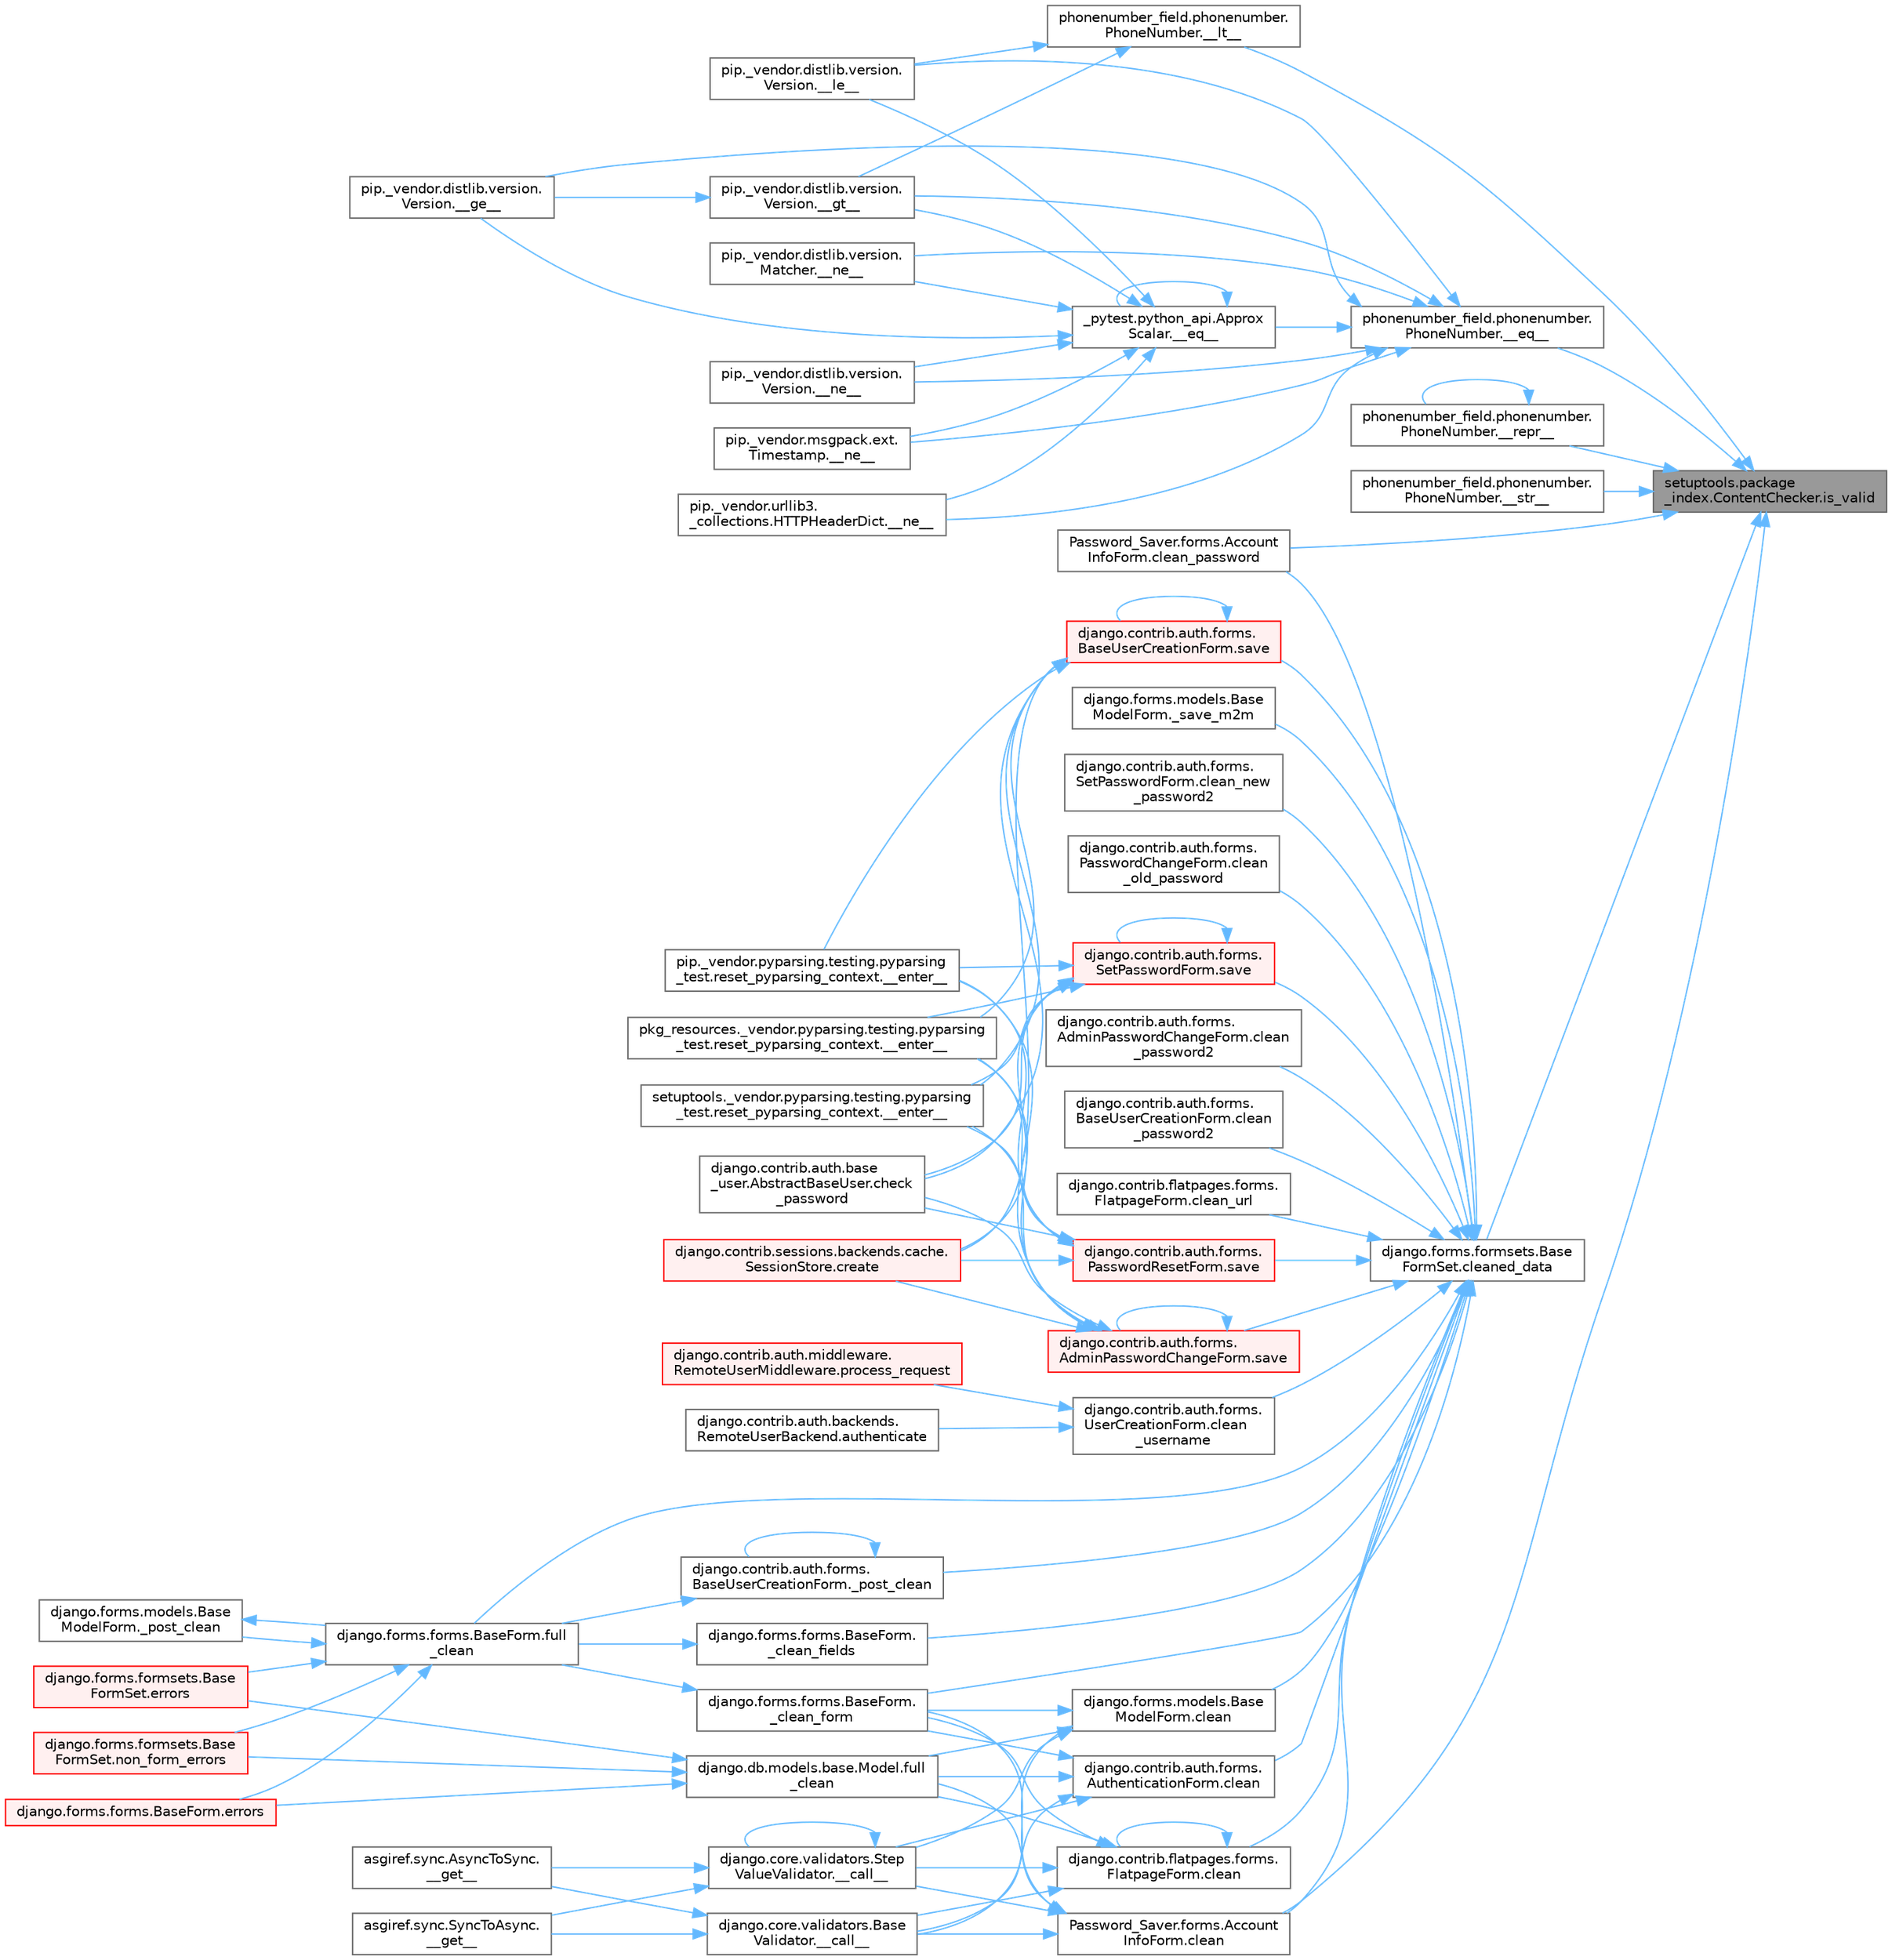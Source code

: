 digraph "setuptools.package_index.ContentChecker.is_valid"
{
 // LATEX_PDF_SIZE
  bgcolor="transparent";
  edge [fontname=Helvetica,fontsize=10,labelfontname=Helvetica,labelfontsize=10];
  node [fontname=Helvetica,fontsize=10,shape=box,height=0.2,width=0.4];
  rankdir="RL";
  Node1 [id="Node000001",label="setuptools.package\l_index.ContentChecker.is_valid",height=0.2,width=0.4,color="gray40", fillcolor="grey60", style="filled", fontcolor="black",tooltip=" "];
  Node1 -> Node2 [id="edge1_Node000001_Node000002",dir="back",color="steelblue1",style="solid",tooltip=" "];
  Node2 [id="Node000002",label="phonenumber_field.phonenumber.\lPhoneNumber.__eq__",height=0.2,width=0.4,color="grey40", fillcolor="white", style="filled",URL="$classphonenumber__field_1_1phonenumber_1_1_phone_number.html#a999c32cd1bfa2dd5c7df70781b09c68b",tooltip=" "];
  Node2 -> Node3 [id="edge2_Node000002_Node000003",dir="back",color="steelblue1",style="solid",tooltip=" "];
  Node3 [id="Node000003",label="_pytest.python_api.Approx\lScalar.__eq__",height=0.2,width=0.4,color="grey40", fillcolor="white", style="filled",URL="$class__pytest_1_1python__api_1_1_approx_scalar.html#af4601ee4ca7409927f88c83ebfc3d923",tooltip=" "];
  Node3 -> Node3 [id="edge3_Node000003_Node000003",dir="back",color="steelblue1",style="solid",tooltip=" "];
  Node3 -> Node4 [id="edge4_Node000003_Node000004",dir="back",color="steelblue1",style="solid",tooltip=" "];
  Node4 [id="Node000004",label="pip._vendor.distlib.version.\lVersion.__ge__",height=0.2,width=0.4,color="grey40", fillcolor="white", style="filled",URL="$classpip_1_1__vendor_1_1distlib_1_1version_1_1_version.html#aa6b7b889cebc687ddb5ed9040d01b1ec",tooltip=" "];
  Node3 -> Node5 [id="edge5_Node000003_Node000005",dir="back",color="steelblue1",style="solid",tooltip=" "];
  Node5 [id="Node000005",label="pip._vendor.distlib.version.\lVersion.__gt__",height=0.2,width=0.4,color="grey40", fillcolor="white", style="filled",URL="$classpip_1_1__vendor_1_1distlib_1_1version_1_1_version.html#a51cf0c8da1bb6829173ff6861b10cb5f",tooltip=" "];
  Node5 -> Node4 [id="edge6_Node000005_Node000004",dir="back",color="steelblue1",style="solid",tooltip=" "];
  Node3 -> Node6 [id="edge7_Node000003_Node000006",dir="back",color="steelblue1",style="solid",tooltip=" "];
  Node6 [id="Node000006",label="pip._vendor.distlib.version.\lVersion.__le__",height=0.2,width=0.4,color="grey40", fillcolor="white", style="filled",URL="$classpip_1_1__vendor_1_1distlib_1_1version_1_1_version.html#ae5e2c5d9b76377e286fcf92a382cbb8b",tooltip=" "];
  Node3 -> Node7 [id="edge8_Node000003_Node000007",dir="back",color="steelblue1",style="solid",tooltip=" "];
  Node7 [id="Node000007",label="pip._vendor.distlib.version.\lMatcher.__ne__",height=0.2,width=0.4,color="grey40", fillcolor="white", style="filled",URL="$classpip_1_1__vendor_1_1distlib_1_1version_1_1_matcher.html#a24f8f8a4686bff3018fee5d22f4e02f1",tooltip=" "];
  Node3 -> Node8 [id="edge9_Node000003_Node000008",dir="back",color="steelblue1",style="solid",tooltip=" "];
  Node8 [id="Node000008",label="pip._vendor.distlib.version.\lVersion.__ne__",height=0.2,width=0.4,color="grey40", fillcolor="white", style="filled",URL="$classpip_1_1__vendor_1_1distlib_1_1version_1_1_version.html#aea3cdf6db007318ab1a2e8d144e2a4a1",tooltip=" "];
  Node3 -> Node9 [id="edge10_Node000003_Node000009",dir="back",color="steelblue1",style="solid",tooltip=" "];
  Node9 [id="Node000009",label="pip._vendor.msgpack.ext.\lTimestamp.__ne__",height=0.2,width=0.4,color="grey40", fillcolor="white", style="filled",URL="$classpip_1_1__vendor_1_1msgpack_1_1ext_1_1_timestamp.html#ac38b8cada8075f7a1133b06bc99b2317",tooltip=" "];
  Node3 -> Node10 [id="edge11_Node000003_Node000010",dir="back",color="steelblue1",style="solid",tooltip=" "];
  Node10 [id="Node000010",label="pip._vendor.urllib3.\l_collections.HTTPHeaderDict.__ne__",height=0.2,width=0.4,color="grey40", fillcolor="white", style="filled",URL="$classpip_1_1__vendor_1_1urllib3_1_1__collections_1_1_h_t_t_p_header_dict.html#aa7766a9499d33160a1258e140e35a806",tooltip=" "];
  Node2 -> Node4 [id="edge12_Node000002_Node000004",dir="back",color="steelblue1",style="solid",tooltip=" "];
  Node2 -> Node5 [id="edge13_Node000002_Node000005",dir="back",color="steelblue1",style="solid",tooltip=" "];
  Node2 -> Node6 [id="edge14_Node000002_Node000006",dir="back",color="steelblue1",style="solid",tooltip=" "];
  Node2 -> Node7 [id="edge15_Node000002_Node000007",dir="back",color="steelblue1",style="solid",tooltip=" "];
  Node2 -> Node8 [id="edge16_Node000002_Node000008",dir="back",color="steelblue1",style="solid",tooltip=" "];
  Node2 -> Node9 [id="edge17_Node000002_Node000009",dir="back",color="steelblue1",style="solid",tooltip=" "];
  Node2 -> Node10 [id="edge18_Node000002_Node000010",dir="back",color="steelblue1",style="solid",tooltip=" "];
  Node1 -> Node11 [id="edge19_Node000001_Node000011",dir="back",color="steelblue1",style="solid",tooltip=" "];
  Node11 [id="Node000011",label="phonenumber_field.phonenumber.\lPhoneNumber.__lt__",height=0.2,width=0.4,color="grey40", fillcolor="white", style="filled",URL="$classphonenumber__field_1_1phonenumber_1_1_phone_number.html#ab94d02fbeda1355644c6c1b3d6f3d9ba",tooltip=" "];
  Node11 -> Node5 [id="edge20_Node000011_Node000005",dir="back",color="steelblue1",style="solid",tooltip=" "];
  Node11 -> Node6 [id="edge21_Node000011_Node000006",dir="back",color="steelblue1",style="solid",tooltip=" "];
  Node1 -> Node12 [id="edge22_Node000001_Node000012",dir="back",color="steelblue1",style="solid",tooltip=" "];
  Node12 [id="Node000012",label="phonenumber_field.phonenumber.\lPhoneNumber.__repr__",height=0.2,width=0.4,color="grey40", fillcolor="white", style="filled",URL="$classphonenumber__field_1_1phonenumber_1_1_phone_number.html#a5420c965a5ecfad87cb6bce245cd91a5",tooltip=" "];
  Node12 -> Node12 [id="edge23_Node000012_Node000012",dir="back",color="steelblue1",style="solid",tooltip=" "];
  Node1 -> Node13 [id="edge24_Node000001_Node000013",dir="back",color="steelblue1",style="solid",tooltip=" "];
  Node13 [id="Node000013",label="phonenumber_field.phonenumber.\lPhoneNumber.__str__",height=0.2,width=0.4,color="grey40", fillcolor="white", style="filled",URL="$classphonenumber__field_1_1phonenumber_1_1_phone_number.html#a773f55fba29310ea2218e4bbca83ba6d",tooltip=" "];
  Node1 -> Node14 [id="edge25_Node000001_Node000014",dir="back",color="steelblue1",style="solid",tooltip=" "];
  Node14 [id="Node000014",label="Password_Saver.forms.Account\lInfoForm.clean",height=0.2,width=0.4,color="grey40", fillcolor="white", style="filled",URL="$class_password___saver_1_1forms_1_1_account_info_form.html#a89126d6030ebafc64c8aeeb352113c54",tooltip=" "];
  Node14 -> Node15 [id="edge26_Node000014_Node000015",dir="back",color="steelblue1",style="solid",tooltip=" "];
  Node15 [id="Node000015",label="django.core.validators.Base\lValidator.__call__",height=0.2,width=0.4,color="grey40", fillcolor="white", style="filled",URL="$classdjango_1_1core_1_1validators_1_1_base_validator.html#ac718256582df714e061c6b927e045d12",tooltip=" "];
  Node15 -> Node16 [id="edge27_Node000015_Node000016",dir="back",color="steelblue1",style="solid",tooltip=" "];
  Node16 [id="Node000016",label="asgiref.sync.AsyncToSync.\l__get__",height=0.2,width=0.4,color="grey40", fillcolor="white", style="filled",URL="$classasgiref_1_1sync_1_1_async_to_sync.html#a23e9ef7a73da98dad9e3f4e65846969b",tooltip=" "];
  Node15 -> Node17 [id="edge28_Node000015_Node000017",dir="back",color="steelblue1",style="solid",tooltip=" "];
  Node17 [id="Node000017",label="asgiref.sync.SyncToAsync.\l__get__",height=0.2,width=0.4,color="grey40", fillcolor="white", style="filled",URL="$classasgiref_1_1sync_1_1_sync_to_async.html#aebdfbe3f01079a529fd2f39810597381",tooltip=" "];
  Node14 -> Node18 [id="edge29_Node000014_Node000018",dir="back",color="steelblue1",style="solid",tooltip=" "];
  Node18 [id="Node000018",label="django.core.validators.Step\lValueValidator.__call__",height=0.2,width=0.4,color="grey40", fillcolor="white", style="filled",URL="$classdjango_1_1core_1_1validators_1_1_step_value_validator.html#aebdbf74fe74c5b999350df9c1852714c",tooltip=" "];
  Node18 -> Node18 [id="edge30_Node000018_Node000018",dir="back",color="steelblue1",style="solid",tooltip=" "];
  Node18 -> Node16 [id="edge31_Node000018_Node000016",dir="back",color="steelblue1",style="solid",tooltip=" "];
  Node18 -> Node17 [id="edge32_Node000018_Node000017",dir="back",color="steelblue1",style="solid",tooltip=" "];
  Node14 -> Node19 [id="edge33_Node000014_Node000019",dir="back",color="steelblue1",style="solid",tooltip=" "];
  Node19 [id="Node000019",label="django.forms.forms.BaseForm.\l_clean_form",height=0.2,width=0.4,color="grey40", fillcolor="white", style="filled",URL="$classdjango_1_1forms_1_1forms_1_1_base_form.html#ae5eed108001c1a75985b75174fe23f1f",tooltip=" "];
  Node19 -> Node20 [id="edge34_Node000019_Node000020",dir="back",color="steelblue1",style="solid",tooltip=" "];
  Node20 [id="Node000020",label="django.forms.forms.BaseForm.full\l_clean",height=0.2,width=0.4,color="grey40", fillcolor="white", style="filled",URL="$classdjango_1_1forms_1_1forms_1_1_base_form.html#a396d2448f658dc84a0f0b473ffaae918",tooltip=" "];
  Node20 -> Node21 [id="edge35_Node000020_Node000021",dir="back",color="steelblue1",style="solid",tooltip=" "];
  Node21 [id="Node000021",label="django.forms.models.Base\lModelForm._post_clean",height=0.2,width=0.4,color="grey40", fillcolor="white", style="filled",URL="$classdjango_1_1forms_1_1models_1_1_base_model_form.html#a83e1c0ea3ba97f3a496d07955d1bf124",tooltip=" "];
  Node21 -> Node20 [id="edge36_Node000021_Node000020",dir="back",color="steelblue1",style="solid",tooltip=" "];
  Node20 -> Node22 [id="edge37_Node000020_Node000022",dir="back",color="steelblue1",style="solid",tooltip=" "];
  Node22 [id="Node000022",label="django.forms.forms.BaseForm.errors",height=0.2,width=0.4,color="red", fillcolor="#FFF0F0", style="filled",URL="$classdjango_1_1forms_1_1forms_1_1_base_form.html#aca47cb75eb6c321d1c429b33eca94d49",tooltip=" "];
  Node20 -> Node599 [id="edge38_Node000020_Node000599",dir="back",color="steelblue1",style="solid",tooltip=" "];
  Node599 [id="Node000599",label="django.forms.formsets.Base\lFormSet.errors",height=0.2,width=0.4,color="red", fillcolor="#FFF0F0", style="filled",URL="$classdjango_1_1forms_1_1formsets_1_1_base_form_set.html#a9e249e2240c3ae2775249e3d3da42020",tooltip=" "];
  Node20 -> Node686 [id="edge39_Node000020_Node000686",dir="back",color="steelblue1",style="solid",tooltip=" "];
  Node686 [id="Node000686",label="django.forms.formsets.Base\lFormSet.non_form_errors",height=0.2,width=0.4,color="red", fillcolor="#FFF0F0", style="filled",URL="$classdjango_1_1forms_1_1formsets_1_1_base_form_set.html#a8b499fb5fdd72c59134bf40aeac2de3c",tooltip=" "];
  Node14 -> Node598 [id="edge40_Node000014_Node000598",dir="back",color="steelblue1",style="solid",tooltip=" "];
  Node598 [id="Node000598",label="django.db.models.base.Model.full\l_clean",height=0.2,width=0.4,color="grey40", fillcolor="white", style="filled",URL="$classdjango_1_1db_1_1models_1_1base_1_1_model.html#a2e68bd042bd3e52b086f8838eeaa416f",tooltip=" "];
  Node598 -> Node22 [id="edge41_Node000598_Node000022",dir="back",color="steelblue1",style="solid",tooltip=" "];
  Node598 -> Node599 [id="edge42_Node000598_Node000599",dir="back",color="steelblue1",style="solid",tooltip=" "];
  Node598 -> Node686 [id="edge43_Node000598_Node000686",dir="back",color="steelblue1",style="solid",tooltip=" "];
  Node1 -> Node662 [id="edge44_Node000001_Node000662",dir="back",color="steelblue1",style="solid",tooltip=" "];
  Node662 [id="Node000662",label="Password_Saver.forms.Account\lInfoForm.clean_password",height=0.2,width=0.4,color="grey40", fillcolor="white", style="filled",URL="$class_password___saver_1_1forms_1_1_account_info_form.html#a6397d8e90a910bed34ed0ebcf5f74a4e",tooltip=" "];
  Node1 -> Node653 [id="edge45_Node000001_Node000653",dir="back",color="steelblue1",style="solid",tooltip=" "];
  Node653 [id="Node000653",label="django.forms.formsets.Base\lFormSet.cleaned_data",height=0.2,width=0.4,color="grey40", fillcolor="white", style="filled",URL="$classdjango_1_1forms_1_1formsets_1_1_base_form_set.html#ae51d85dd3faa160668adba372c4e87f7",tooltip=" "];
  Node653 -> Node654 [id="edge46_Node000653_Node000654",dir="back",color="steelblue1",style="solid",tooltip=" "];
  Node654 [id="Node000654",label="django.forms.forms.BaseForm.\l_clean_fields",height=0.2,width=0.4,color="grey40", fillcolor="white", style="filled",URL="$classdjango_1_1forms_1_1forms_1_1_base_form.html#a38e014bdeb1b8c2092ec5762f1833d9a",tooltip=" "];
  Node654 -> Node20 [id="edge47_Node000654_Node000020",dir="back",color="steelblue1",style="solid",tooltip=" "];
  Node653 -> Node19 [id="edge48_Node000653_Node000019",dir="back",color="steelblue1",style="solid",tooltip=" "];
  Node653 -> Node655 [id="edge49_Node000653_Node000655",dir="back",color="steelblue1",style="solid",tooltip=" "];
  Node655 [id="Node000655",label="django.contrib.auth.forms.\lBaseUserCreationForm._post_clean",height=0.2,width=0.4,color="grey40", fillcolor="white", style="filled",URL="$classdjango_1_1contrib_1_1auth_1_1forms_1_1_base_user_creation_form.html#aa7775ca44825f4bfa9262b10a9c0281c",tooltip=" "];
  Node655 -> Node655 [id="edge50_Node000655_Node000655",dir="back",color="steelblue1",style="solid",tooltip=" "];
  Node655 -> Node20 [id="edge51_Node000655_Node000020",dir="back",color="steelblue1",style="solid",tooltip=" "];
  Node653 -> Node656 [id="edge52_Node000653_Node000656",dir="back",color="steelblue1",style="solid",tooltip=" "];
  Node656 [id="Node000656",label="django.forms.models.Base\lModelForm._save_m2m",height=0.2,width=0.4,color="grey40", fillcolor="white", style="filled",URL="$classdjango_1_1forms_1_1models_1_1_base_model_form.html#a8e143465fa5977b65ce53f521fa65067",tooltip=" "];
  Node653 -> Node657 [id="edge53_Node000653_Node000657",dir="back",color="steelblue1",style="solid",tooltip=" "];
  Node657 [id="Node000657",label="django.contrib.auth.forms.\lAuthenticationForm.clean",height=0.2,width=0.4,color="grey40", fillcolor="white", style="filled",URL="$classdjango_1_1contrib_1_1auth_1_1forms_1_1_authentication_form.html#a92d28be6696caa8d1b7068eefe81793a",tooltip=" "];
  Node657 -> Node15 [id="edge54_Node000657_Node000015",dir="back",color="steelblue1",style="solid",tooltip=" "];
  Node657 -> Node18 [id="edge55_Node000657_Node000018",dir="back",color="steelblue1",style="solid",tooltip=" "];
  Node657 -> Node19 [id="edge56_Node000657_Node000019",dir="back",color="steelblue1",style="solid",tooltip=" "];
  Node657 -> Node598 [id="edge57_Node000657_Node000598",dir="back",color="steelblue1",style="solid",tooltip=" "];
  Node653 -> Node658 [id="edge58_Node000653_Node000658",dir="back",color="steelblue1",style="solid",tooltip=" "];
  Node658 [id="Node000658",label="django.contrib.flatpages.forms.\lFlatpageForm.clean",height=0.2,width=0.4,color="grey40", fillcolor="white", style="filled",URL="$classdjango_1_1contrib_1_1flatpages_1_1forms_1_1_flatpage_form.html#a0deb29d4415dbd84c765b5972de07e52",tooltip=" "];
  Node658 -> Node15 [id="edge59_Node000658_Node000015",dir="back",color="steelblue1",style="solid",tooltip=" "];
  Node658 -> Node18 [id="edge60_Node000658_Node000018",dir="back",color="steelblue1",style="solid",tooltip=" "];
  Node658 -> Node19 [id="edge61_Node000658_Node000019",dir="back",color="steelblue1",style="solid",tooltip=" "];
  Node658 -> Node658 [id="edge62_Node000658_Node000658",dir="back",color="steelblue1",style="solid",tooltip=" "];
  Node658 -> Node598 [id="edge63_Node000658_Node000598",dir="back",color="steelblue1",style="solid",tooltip=" "];
  Node653 -> Node659 [id="edge64_Node000653_Node000659",dir="back",color="steelblue1",style="solid",tooltip=" "];
  Node659 [id="Node000659",label="django.forms.models.Base\lModelForm.clean",height=0.2,width=0.4,color="grey40", fillcolor="white", style="filled",URL="$classdjango_1_1forms_1_1models_1_1_base_model_form.html#a6a374c3b609f402d6566b2ee3ff98672",tooltip=" "];
  Node659 -> Node15 [id="edge65_Node000659_Node000015",dir="back",color="steelblue1",style="solid",tooltip=" "];
  Node659 -> Node18 [id="edge66_Node000659_Node000018",dir="back",color="steelblue1",style="solid",tooltip=" "];
  Node659 -> Node19 [id="edge67_Node000659_Node000019",dir="back",color="steelblue1",style="solid",tooltip=" "];
  Node659 -> Node598 [id="edge68_Node000659_Node000598",dir="back",color="steelblue1",style="solid",tooltip=" "];
  Node653 -> Node14 [id="edge69_Node000653_Node000014",dir="back",color="steelblue1",style="solid",tooltip=" "];
  Node653 -> Node660 [id="edge70_Node000653_Node000660",dir="back",color="steelblue1",style="solid",tooltip=" "];
  Node660 [id="Node000660",label="django.contrib.auth.forms.\lSetPasswordForm.clean_new\l_password2",height=0.2,width=0.4,color="grey40", fillcolor="white", style="filled",URL="$classdjango_1_1contrib_1_1auth_1_1forms_1_1_set_password_form.html#aefb49bddbbf63909718ecac6718b609d",tooltip=" "];
  Node653 -> Node661 [id="edge71_Node000653_Node000661",dir="back",color="steelblue1",style="solid",tooltip=" "];
  Node661 [id="Node000661",label="django.contrib.auth.forms.\lPasswordChangeForm.clean\l_old_password",height=0.2,width=0.4,color="grey40", fillcolor="white", style="filled",URL="$classdjango_1_1contrib_1_1auth_1_1forms_1_1_password_change_form.html#a4d339cd14a321ba76cb6caf226c56d8d",tooltip=" "];
  Node653 -> Node662 [id="edge72_Node000653_Node000662",dir="back",color="steelblue1",style="solid",tooltip=" "];
  Node653 -> Node663 [id="edge73_Node000653_Node000663",dir="back",color="steelblue1",style="solid",tooltip=" "];
  Node663 [id="Node000663",label="django.contrib.auth.forms.\lAdminPasswordChangeForm.clean\l_password2",height=0.2,width=0.4,color="grey40", fillcolor="white", style="filled",URL="$classdjango_1_1contrib_1_1auth_1_1forms_1_1_admin_password_change_form.html#a7e2cc7b4982538a54fc20fb155285496",tooltip=" "];
  Node653 -> Node664 [id="edge74_Node000653_Node000664",dir="back",color="steelblue1",style="solid",tooltip=" "];
  Node664 [id="Node000664",label="django.contrib.auth.forms.\lBaseUserCreationForm.clean\l_password2",height=0.2,width=0.4,color="grey40", fillcolor="white", style="filled",URL="$classdjango_1_1contrib_1_1auth_1_1forms_1_1_base_user_creation_form.html#afe0d67cb9bbafa947e8c7ba75e6b8dd2",tooltip=" "];
  Node653 -> Node665 [id="edge75_Node000653_Node000665",dir="back",color="steelblue1",style="solid",tooltip=" "];
  Node665 [id="Node000665",label="django.contrib.flatpages.forms.\lFlatpageForm.clean_url",height=0.2,width=0.4,color="grey40", fillcolor="white", style="filled",URL="$classdjango_1_1contrib_1_1flatpages_1_1forms_1_1_flatpage_form.html#a754fc61d64c13e49b6efd2b81954180c",tooltip=" "];
  Node653 -> Node666 [id="edge76_Node000653_Node000666",dir="back",color="steelblue1",style="solid",tooltip=" "];
  Node666 [id="Node000666",label="django.contrib.auth.forms.\lUserCreationForm.clean\l_username",height=0.2,width=0.4,color="grey40", fillcolor="white", style="filled",URL="$classdjango_1_1contrib_1_1auth_1_1forms_1_1_user_creation_form.html#ab825a1782c52e0106904118ba584f68d",tooltip=" "];
  Node666 -> Node667 [id="edge77_Node000666_Node000667",dir="back",color="steelblue1",style="solid",tooltip=" "];
  Node667 [id="Node000667",label="django.contrib.auth.backends.\lRemoteUserBackend.authenticate",height=0.2,width=0.4,color="grey40", fillcolor="white", style="filled",URL="$classdjango_1_1contrib_1_1auth_1_1backends_1_1_remote_user_backend.html#a6507b5b6c5ab37b787d8fada3d232c73",tooltip=" "];
  Node666 -> Node668 [id="edge78_Node000666_Node000668",dir="back",color="steelblue1",style="solid",tooltip=" "];
  Node668 [id="Node000668",label="django.contrib.auth.middleware.\lRemoteUserMiddleware.process_request",height=0.2,width=0.4,color="red", fillcolor="#FFF0F0", style="filled",URL="$classdjango_1_1contrib_1_1auth_1_1middleware_1_1_remote_user_middleware.html#ad7385b4b09ccd4c4408262d30889eb14",tooltip=" "];
  Node653 -> Node20 [id="edge79_Node000653_Node000020",dir="back",color="steelblue1",style="solid",tooltip=" "];
  Node653 -> Node670 [id="edge80_Node000653_Node000670",dir="back",color="steelblue1",style="solid",tooltip=" "];
  Node670 [id="Node000670",label="django.contrib.auth.forms.\lAdminPasswordChangeForm.save",height=0.2,width=0.4,color="red", fillcolor="#FFF0F0", style="filled",URL="$classdjango_1_1contrib_1_1auth_1_1forms_1_1_admin_password_change_form.html#ae15e853bc0c64b8b061876b4987d63fc",tooltip=" "];
  Node670 -> Node290 [id="edge81_Node000670_Node000290",dir="back",color="steelblue1",style="solid",tooltip=" "];
  Node290 [id="Node000290",label="pip._vendor.pyparsing.testing.pyparsing\l_test.reset_pyparsing_context.__enter__",height=0.2,width=0.4,color="grey40", fillcolor="white", style="filled",URL="$classpip_1_1__vendor_1_1pyparsing_1_1testing_1_1pyparsing__test_1_1reset__pyparsing__context.html#a3d39d97a0d95a9b46c987e6dff52b7c0",tooltip=" "];
  Node670 -> Node291 [id="edge82_Node000670_Node000291",dir="back",color="steelblue1",style="solid",tooltip=" "];
  Node291 [id="Node000291",label="pkg_resources._vendor.pyparsing.testing.pyparsing\l_test.reset_pyparsing_context.__enter__",height=0.2,width=0.4,color="grey40", fillcolor="white", style="filled",URL="$classpkg__resources_1_1__vendor_1_1pyparsing_1_1testing_1_1pyparsing__test_1_1reset__pyparsing__context.html#a8d8360c033ccc7296fb9323a07cdeb25",tooltip=" "];
  Node670 -> Node292 [id="edge83_Node000670_Node000292",dir="back",color="steelblue1",style="solid",tooltip=" "];
  Node292 [id="Node000292",label="setuptools._vendor.pyparsing.testing.pyparsing\l_test.reset_pyparsing_context.__enter__",height=0.2,width=0.4,color="grey40", fillcolor="white", style="filled",URL="$classsetuptools_1_1__vendor_1_1pyparsing_1_1testing_1_1pyparsing__test_1_1reset__pyparsing__context.html#a436e2ea8355c86505c8cfdae81714c7c",tooltip=" "];
  Node670 -> Node293 [id="edge84_Node000670_Node000293",dir="back",color="steelblue1",style="solid",tooltip=" "];
  Node293 [id="Node000293",label="django.contrib.auth.base\l_user.AbstractBaseUser.check\l_password",height=0.2,width=0.4,color="grey40", fillcolor="white", style="filled",URL="$classdjango_1_1contrib_1_1auth_1_1base__user_1_1_abstract_base_user.html#aaa9bb7fa5353bc1917dbd7f87b63321a",tooltip=" "];
  Node670 -> Node294 [id="edge85_Node000670_Node000294",dir="back",color="steelblue1",style="solid",tooltip=" "];
  Node294 [id="Node000294",label="django.contrib.sessions.backends.cache.\lSessionStore.create",height=0.2,width=0.4,color="red", fillcolor="#FFF0F0", style="filled",URL="$classdjango_1_1contrib_1_1sessions_1_1backends_1_1cache_1_1_session_store.html#a38c9efbdb5115fd1820ae198b767c39c",tooltip=" "];
  Node670 -> Node670 [id="edge86_Node000670_Node000670",dir="back",color="steelblue1",style="solid",tooltip=" "];
  Node653 -> Node681 [id="edge87_Node000653_Node000681",dir="back",color="steelblue1",style="solid",tooltip=" "];
  Node681 [id="Node000681",label="django.contrib.auth.forms.\lBaseUserCreationForm.save",height=0.2,width=0.4,color="red", fillcolor="#FFF0F0", style="filled",URL="$classdjango_1_1contrib_1_1auth_1_1forms_1_1_base_user_creation_form.html#a5375478a3c6ff7c9d6983081bb2e46c0",tooltip=" "];
  Node681 -> Node290 [id="edge88_Node000681_Node000290",dir="back",color="steelblue1",style="solid",tooltip=" "];
  Node681 -> Node291 [id="edge89_Node000681_Node000291",dir="back",color="steelblue1",style="solid",tooltip=" "];
  Node681 -> Node292 [id="edge90_Node000681_Node000292",dir="back",color="steelblue1",style="solid",tooltip=" "];
  Node681 -> Node293 [id="edge91_Node000681_Node000293",dir="back",color="steelblue1",style="solid",tooltip=" "];
  Node681 -> Node294 [id="edge92_Node000681_Node000294",dir="back",color="steelblue1",style="solid",tooltip=" "];
  Node681 -> Node681 [id="edge93_Node000681_Node000681",dir="back",color="steelblue1",style="solid",tooltip=" "];
  Node653 -> Node682 [id="edge94_Node000653_Node000682",dir="back",color="steelblue1",style="solid",tooltip=" "];
  Node682 [id="Node000682",label="django.contrib.auth.forms.\lPasswordResetForm.save",height=0.2,width=0.4,color="red", fillcolor="#FFF0F0", style="filled",URL="$classdjango_1_1contrib_1_1auth_1_1forms_1_1_password_reset_form.html#a08fea86409996b9e4ceb5515c94c15be",tooltip=" "];
  Node682 -> Node290 [id="edge95_Node000682_Node000290",dir="back",color="steelblue1",style="solid",tooltip=" "];
  Node682 -> Node291 [id="edge96_Node000682_Node000291",dir="back",color="steelblue1",style="solid",tooltip=" "];
  Node682 -> Node292 [id="edge97_Node000682_Node000292",dir="back",color="steelblue1",style="solid",tooltip=" "];
  Node682 -> Node293 [id="edge98_Node000682_Node000293",dir="back",color="steelblue1",style="solid",tooltip=" "];
  Node682 -> Node294 [id="edge99_Node000682_Node000294",dir="back",color="steelblue1",style="solid",tooltip=" "];
  Node653 -> Node683 [id="edge100_Node000653_Node000683",dir="back",color="steelblue1",style="solid",tooltip=" "];
  Node683 [id="Node000683",label="django.contrib.auth.forms.\lSetPasswordForm.save",height=0.2,width=0.4,color="red", fillcolor="#FFF0F0", style="filled",URL="$classdjango_1_1contrib_1_1auth_1_1forms_1_1_set_password_form.html#ac95fe41703972b1012ff86602e2d4896",tooltip=" "];
  Node683 -> Node290 [id="edge101_Node000683_Node000290",dir="back",color="steelblue1",style="solid",tooltip=" "];
  Node683 -> Node291 [id="edge102_Node000683_Node000291",dir="back",color="steelblue1",style="solid",tooltip=" "];
  Node683 -> Node292 [id="edge103_Node000683_Node000292",dir="back",color="steelblue1",style="solid",tooltip=" "];
  Node683 -> Node293 [id="edge104_Node000683_Node000293",dir="back",color="steelblue1",style="solid",tooltip=" "];
  Node683 -> Node294 [id="edge105_Node000683_Node000294",dir="back",color="steelblue1",style="solid",tooltip=" "];
  Node683 -> Node683 [id="edge106_Node000683_Node000683",dir="back",color="steelblue1",style="solid",tooltip=" "];
}
